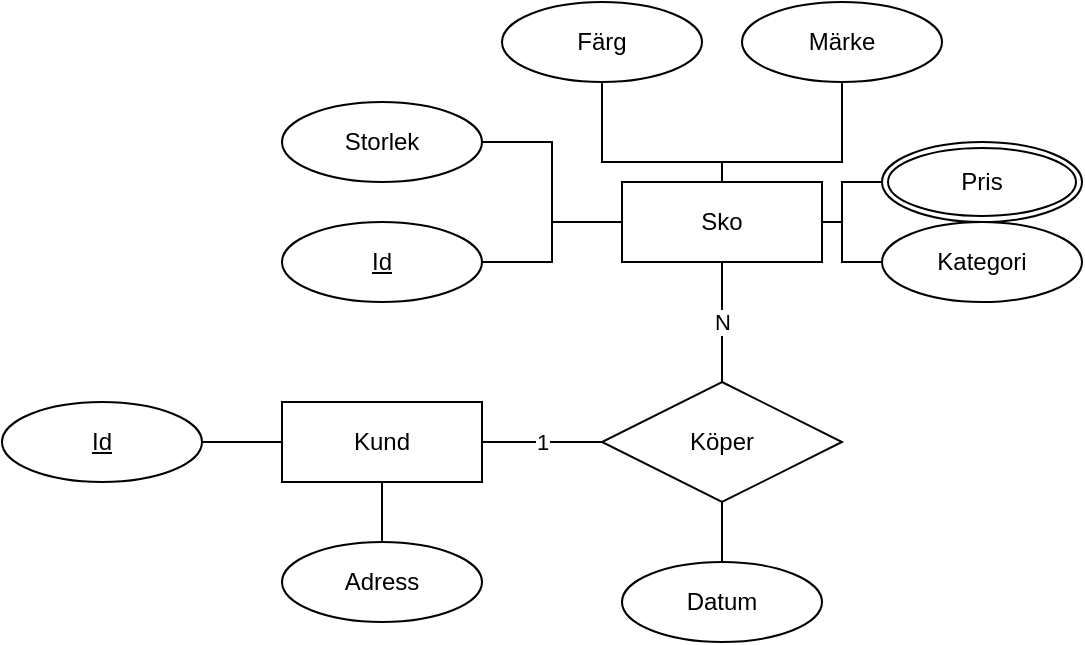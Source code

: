 <mxfile version="14.2.7" type="github">
  <diagram id="AoEiTm5Mb6tZr4gAoINZ" name="Page-1">
    <mxGraphModel dx="1422" dy="791" grid="1" gridSize="10" guides="1" tooltips="1" connect="1" arrows="1" fold="1" page="1" pageScale="1" pageWidth="850" pageHeight="1100" math="0" shadow="0">
      <root>
        <mxCell id="0" />
        <mxCell id="1" parent="0" />
        <mxCell id="m0P4btPpDoVzJthjWNI9-35" value="&lt;div&gt;Sko&lt;/div&gt;" style="whiteSpace=wrap;html=1;align=center;" parent="1" vertex="1">
          <mxGeometry x="320" y="100" width="100" height="40" as="geometry" />
        </mxCell>
        <mxCell id="m0P4btPpDoVzJthjWNI9-45" value="" style="edgeStyle=orthogonalEdgeStyle;rounded=0;orthogonalLoop=1;jettySize=auto;html=1;endArrow=none;endFill=0;" parent="1" source="m0P4btPpDoVzJthjWNI9-36" target="m0P4btPpDoVzJthjWNI9-35" edge="1">
          <mxGeometry relative="1" as="geometry" />
        </mxCell>
        <mxCell id="m0P4btPpDoVzJthjWNI9-36" value="Storlek" style="ellipse;whiteSpace=wrap;html=1;align=center;" parent="1" vertex="1">
          <mxGeometry x="150" y="60" width="100" height="40" as="geometry" />
        </mxCell>
        <mxCell id="m0P4btPpDoVzJthjWNI9-46" value="" style="edgeStyle=orthogonalEdgeStyle;rounded=0;orthogonalLoop=1;jettySize=auto;html=1;endArrow=none;endFill=0;" parent="1" source="m0P4btPpDoVzJthjWNI9-37" target="m0P4btPpDoVzJthjWNI9-35" edge="1">
          <mxGeometry relative="1" as="geometry">
            <Array as="points">
              <mxPoint x="310" y="90" />
              <mxPoint x="370" y="90" />
            </Array>
          </mxGeometry>
        </mxCell>
        <mxCell id="m0P4btPpDoVzJthjWNI9-37" value="Färg" style="ellipse;whiteSpace=wrap;html=1;align=center;" parent="1" vertex="1">
          <mxGeometry x="260" y="10" width="100" height="40" as="geometry" />
        </mxCell>
        <mxCell id="m0P4btPpDoVzJthjWNI9-47" value="" style="edgeStyle=orthogonalEdgeStyle;rounded=0;orthogonalLoop=1;jettySize=auto;html=1;endArrow=none;endFill=0;" parent="1" source="m0P4btPpDoVzJthjWNI9-38" target="m0P4btPpDoVzJthjWNI9-35" edge="1">
          <mxGeometry relative="1" as="geometry">
            <Array as="points">
              <mxPoint x="430" y="90" />
              <mxPoint x="370" y="90" />
            </Array>
          </mxGeometry>
        </mxCell>
        <mxCell id="m0P4btPpDoVzJthjWNI9-38" value="&lt;div&gt;Märke&lt;/div&gt;" style="ellipse;whiteSpace=wrap;html=1;align=center;" parent="1" vertex="1">
          <mxGeometry x="380" y="10" width="100" height="40" as="geometry" />
        </mxCell>
        <mxCell id="m0P4btPpDoVzJthjWNI9-48" value="" style="edgeStyle=orthogonalEdgeStyle;rounded=0;orthogonalLoop=1;jettySize=auto;html=1;endArrow=none;endFill=0;" parent="1" source="m0P4btPpDoVzJthjWNI9-39" target="m0P4btPpDoVzJthjWNI9-35" edge="1">
          <mxGeometry relative="1" as="geometry" />
        </mxCell>
        <mxCell id="m0P4btPpDoVzJthjWNI9-39" value="Pris" style="ellipse;shape=doubleEllipse;margin=3;whiteSpace=wrap;html=1;align=center;" parent="1" vertex="1">
          <mxGeometry x="450" y="80" width="100" height="40" as="geometry" />
        </mxCell>
        <mxCell id="m0P4btPpDoVzJthjWNI9-50" value="1" style="edgeStyle=orthogonalEdgeStyle;rounded=0;orthogonalLoop=1;jettySize=auto;html=1;endArrow=none;endFill=0;" parent="1" source="m0P4btPpDoVzJthjWNI9-40" target="m0P4btPpDoVzJthjWNI9-44" edge="1">
          <mxGeometry relative="1" as="geometry" />
        </mxCell>
        <mxCell id="m0P4btPpDoVzJthjWNI9-40" value="&lt;div&gt;Kund&lt;/div&gt;" style="whiteSpace=wrap;html=1;align=center;" parent="1" vertex="1">
          <mxGeometry x="150" y="210" width="100" height="40" as="geometry" />
        </mxCell>
        <mxCell id="m0P4btPpDoVzJthjWNI9-51" value="" style="edgeStyle=orthogonalEdgeStyle;rounded=0;orthogonalLoop=1;jettySize=auto;html=1;endArrow=none;endFill=0;" parent="1" source="m0P4btPpDoVzJthjWNI9-41" target="m0P4btPpDoVzJthjWNI9-44" edge="1">
          <mxGeometry relative="1" as="geometry" />
        </mxCell>
        <mxCell id="m0P4btPpDoVzJthjWNI9-41" value="Datum" style="ellipse;whiteSpace=wrap;html=1;align=center;" parent="1" vertex="1">
          <mxGeometry x="320" y="290" width="100" height="40" as="geometry" />
        </mxCell>
        <mxCell id="m0P4btPpDoVzJthjWNI9-49" value="N" style="edgeStyle=orthogonalEdgeStyle;rounded=0;orthogonalLoop=1;jettySize=auto;html=1;endArrow=none;endFill=0;" parent="1" source="m0P4btPpDoVzJthjWNI9-44" target="m0P4btPpDoVzJthjWNI9-35" edge="1">
          <mxGeometry relative="1" as="geometry" />
        </mxCell>
        <mxCell id="m0P4btPpDoVzJthjWNI9-44" value="&lt;div&gt;Köper&lt;/div&gt;" style="shape=rhombus;perimeter=rhombusPerimeter;whiteSpace=wrap;html=1;align=center;" parent="1" vertex="1">
          <mxGeometry x="310" y="200" width="120" height="60" as="geometry" />
        </mxCell>
        <mxCell id="m0P4btPpDoVzJthjWNI9-55" value="" style="edgeStyle=orthogonalEdgeStyle;rounded=0;orthogonalLoop=1;jettySize=auto;html=1;endArrow=none;endFill=0;" parent="1" source="m0P4btPpDoVzJthjWNI9-52" target="m0P4btPpDoVzJthjWNI9-40" edge="1">
          <mxGeometry relative="1" as="geometry" />
        </mxCell>
        <mxCell id="m0P4btPpDoVzJthjWNI9-52" value="&lt;u&gt;Id&lt;/u&gt;" style="ellipse;whiteSpace=wrap;html=1;align=center;" parent="1" vertex="1">
          <mxGeometry x="10" y="210" width="100" height="40" as="geometry" />
        </mxCell>
        <mxCell id="m0P4btPpDoVzJthjWNI9-54" value="" style="edgeStyle=orthogonalEdgeStyle;rounded=0;orthogonalLoop=1;jettySize=auto;html=1;endArrow=none;endFill=0;" parent="1" source="m0P4btPpDoVzJthjWNI9-53" target="m0P4btPpDoVzJthjWNI9-40" edge="1">
          <mxGeometry relative="1" as="geometry" />
        </mxCell>
        <mxCell id="m0P4btPpDoVzJthjWNI9-53" value="&lt;div&gt;Adress&lt;/div&gt;" style="ellipse;whiteSpace=wrap;html=1;align=center;" parent="1" vertex="1">
          <mxGeometry x="150" y="280" width="100" height="40" as="geometry" />
        </mxCell>
        <mxCell id="m0P4btPpDoVzJthjWNI9-58" value="" style="edgeStyle=orthogonalEdgeStyle;rounded=0;orthogonalLoop=1;jettySize=auto;html=1;endArrow=none;endFill=0;" parent="1" source="m0P4btPpDoVzJthjWNI9-56" target="m0P4btPpDoVzJthjWNI9-35" edge="1">
          <mxGeometry relative="1" as="geometry" />
        </mxCell>
        <mxCell id="m0P4btPpDoVzJthjWNI9-56" value="&lt;div&gt;Kategori&lt;/div&gt;" style="ellipse;whiteSpace=wrap;html=1;align=center;" parent="1" vertex="1">
          <mxGeometry x="450" y="120" width="100" height="40" as="geometry" />
        </mxCell>
        <mxCell id="uewRNLXthzBeP0sD63hY-2" value="" style="edgeStyle=orthogonalEdgeStyle;rounded=0;orthogonalLoop=1;jettySize=auto;html=1;endArrow=none;endFill=0;" edge="1" parent="1" source="uewRNLXthzBeP0sD63hY-1" target="m0P4btPpDoVzJthjWNI9-35">
          <mxGeometry relative="1" as="geometry" />
        </mxCell>
        <mxCell id="uewRNLXthzBeP0sD63hY-1" value="&lt;u&gt;Id&lt;/u&gt;" style="ellipse;whiteSpace=wrap;html=1;align=center;" vertex="1" parent="1">
          <mxGeometry x="150" y="120" width="100" height="40" as="geometry" />
        </mxCell>
      </root>
    </mxGraphModel>
  </diagram>
</mxfile>
